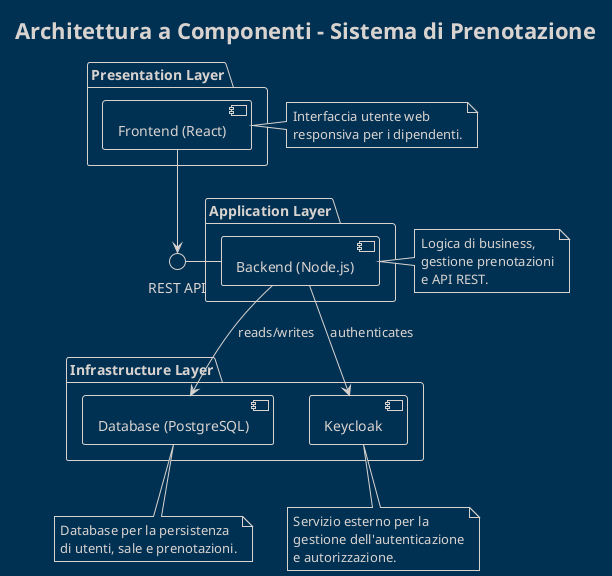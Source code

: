 @startuml BookingSystem-ComponentDiagram
!theme blueprint
title Architettura a Componenti - Sistema di Prenotazione

package "Presentation Layer" {
  [Frontend (React)] as WebUI
}

package "Application Layer" {
  [Backend (Node.js)] as Backend
}

package "Infrastructure Layer" {
  [Database (PostgreSQL)] as DB
  [Keycloak] as Keycloak
}

interface "REST API" as RestApi

WebUI --> RestApi

RestApi - Backend

Backend --> DB : "reads/writes"
Backend --> Keycloak : "authenticates"

note right of WebUI
  Interfaccia utente web
  responsiva per i dipendenti.
end note

note right of Backend
  Logica di business,
  gestione prenotazioni
  e API REST.
end note

note bottom of DB
  Database per la persistenza
  di utenti, sale e prenotazioni.
end note

note bottom of Keycloak
  Servizio esterno per la
  gestione dell'autenticazione
  e autorizzazione.
end note

@enduml
